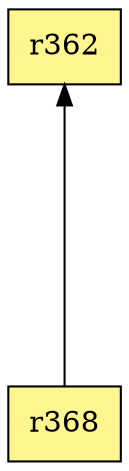 digraph G {
rankdir=BT;ranksep="2.0";
"r368" [shape=record,fillcolor=khaki1,style=filled,label="{r368}"];
"r362" [shape=record,fillcolor=khaki1,style=filled,label="{r362}"];
"r368" -> "r362"
}